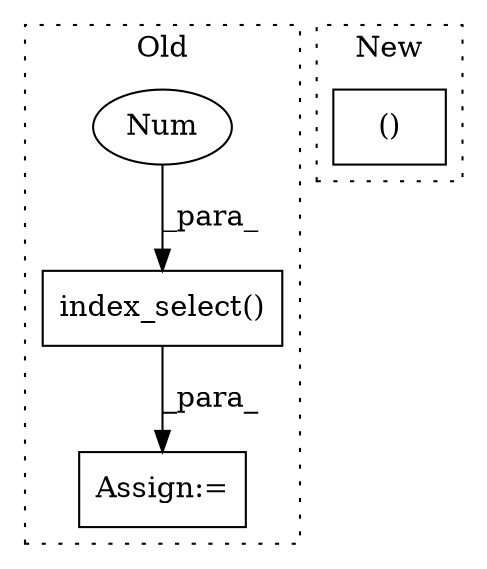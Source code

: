 digraph G {
subgraph cluster0 {
1 [label="index_select()" a="75" s="3773,3813" l="19,10" shape="box"];
3 [label="Assign:=" a="68" s="3770" l="3" shape="box"];
4 [label="Num" a="76" s="3801" l="1" shape="ellipse"];
label = "Old";
style="dotted";
}
subgraph cluster1 {
2 [label="()" a="54" s="3755" l="27" shape="box"];
label = "New";
style="dotted";
}
1 -> 3 [label="_para_"];
4 -> 1 [label="_para_"];
}